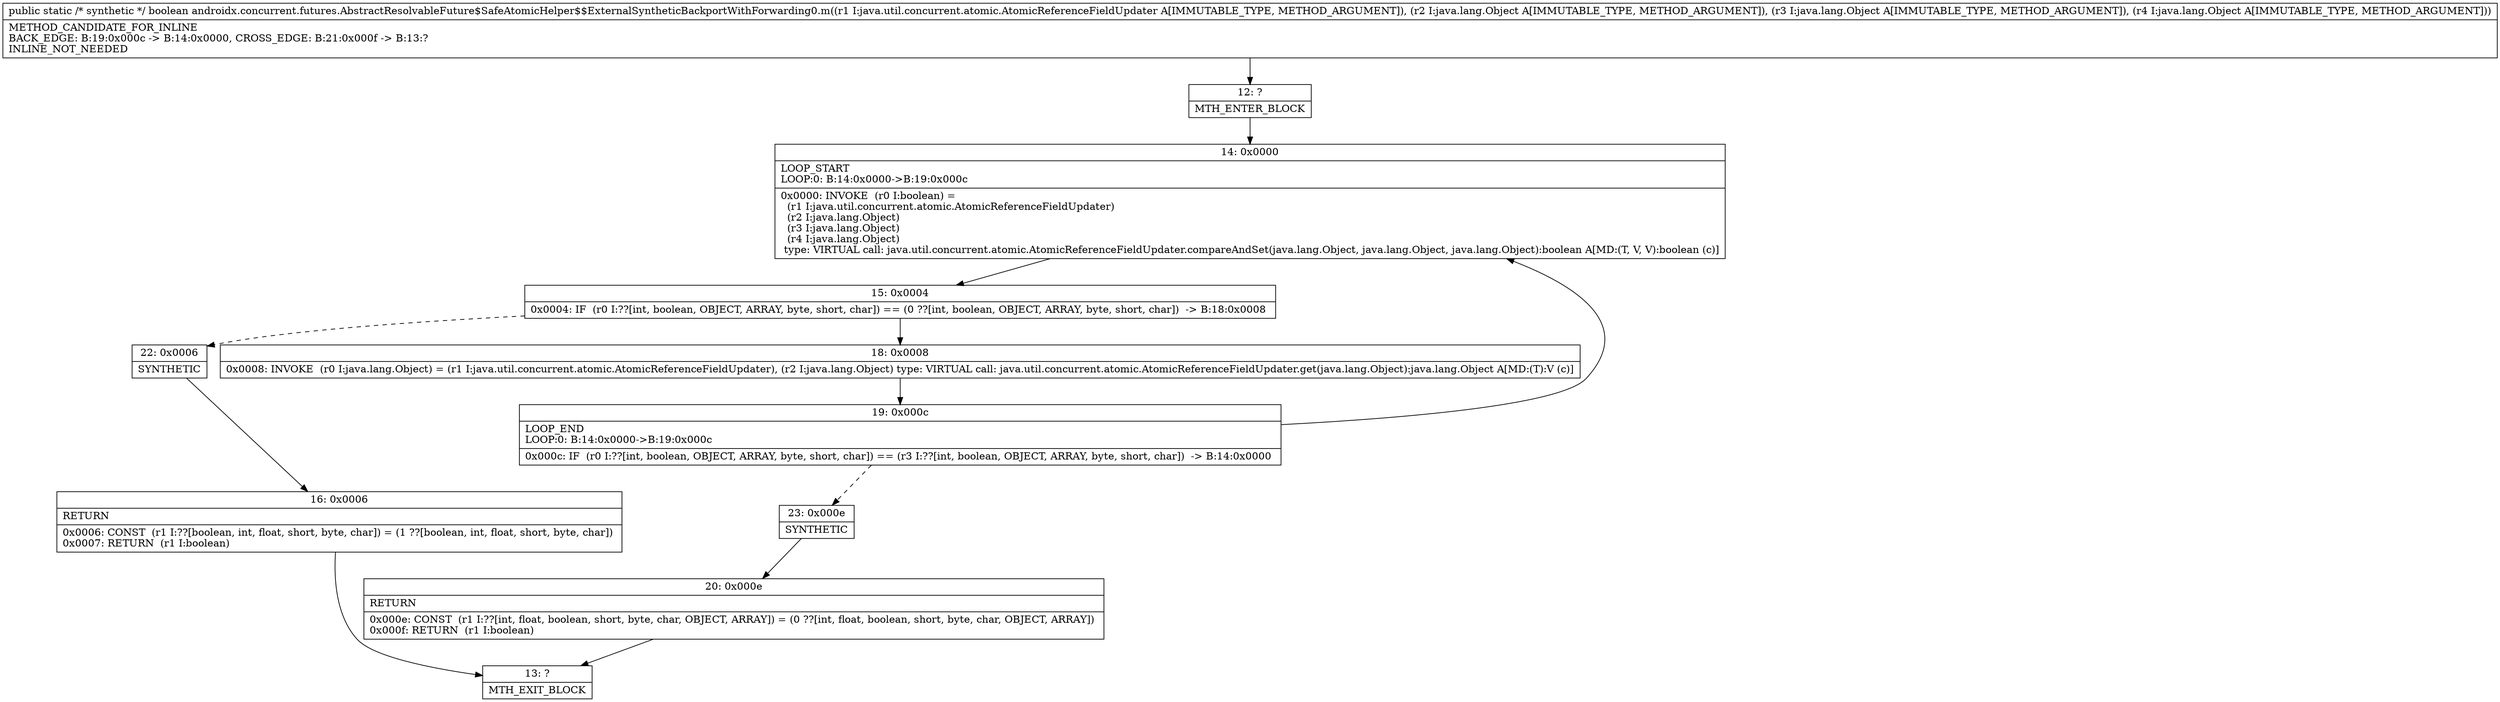 digraph "CFG forandroidx.concurrent.futures.AbstractResolvableFuture$SafeAtomicHelper$$ExternalSyntheticBackportWithForwarding0.m(Ljava\/util\/concurrent\/atomic\/AtomicReferenceFieldUpdater;Ljava\/lang\/Object;Ljava\/lang\/Object;Ljava\/lang\/Object;)Z" {
Node_12 [shape=record,label="{12\:\ ?|MTH_ENTER_BLOCK\l}"];
Node_14 [shape=record,label="{14\:\ 0x0000|LOOP_START\lLOOP:0: B:14:0x0000\-\>B:19:0x000c\l|0x0000: INVOKE  (r0 I:boolean) = \l  (r1 I:java.util.concurrent.atomic.AtomicReferenceFieldUpdater)\l  (r2 I:java.lang.Object)\l  (r3 I:java.lang.Object)\l  (r4 I:java.lang.Object)\l type: VIRTUAL call: java.util.concurrent.atomic.AtomicReferenceFieldUpdater.compareAndSet(java.lang.Object, java.lang.Object, java.lang.Object):boolean A[MD:(T, V, V):boolean (c)]\l}"];
Node_15 [shape=record,label="{15\:\ 0x0004|0x0004: IF  (r0 I:??[int, boolean, OBJECT, ARRAY, byte, short, char]) == (0 ??[int, boolean, OBJECT, ARRAY, byte, short, char])  \-\> B:18:0x0008 \l}"];
Node_18 [shape=record,label="{18\:\ 0x0008|0x0008: INVOKE  (r0 I:java.lang.Object) = (r1 I:java.util.concurrent.atomic.AtomicReferenceFieldUpdater), (r2 I:java.lang.Object) type: VIRTUAL call: java.util.concurrent.atomic.AtomicReferenceFieldUpdater.get(java.lang.Object):java.lang.Object A[MD:(T):V (c)]\l}"];
Node_19 [shape=record,label="{19\:\ 0x000c|LOOP_END\lLOOP:0: B:14:0x0000\-\>B:19:0x000c\l|0x000c: IF  (r0 I:??[int, boolean, OBJECT, ARRAY, byte, short, char]) == (r3 I:??[int, boolean, OBJECT, ARRAY, byte, short, char])  \-\> B:14:0x0000 \l}"];
Node_23 [shape=record,label="{23\:\ 0x000e|SYNTHETIC\l}"];
Node_20 [shape=record,label="{20\:\ 0x000e|RETURN\l|0x000e: CONST  (r1 I:??[int, float, boolean, short, byte, char, OBJECT, ARRAY]) = (0 ??[int, float, boolean, short, byte, char, OBJECT, ARRAY]) \l0x000f: RETURN  (r1 I:boolean) \l}"];
Node_13 [shape=record,label="{13\:\ ?|MTH_EXIT_BLOCK\l}"];
Node_22 [shape=record,label="{22\:\ 0x0006|SYNTHETIC\l}"];
Node_16 [shape=record,label="{16\:\ 0x0006|RETURN\l|0x0006: CONST  (r1 I:??[boolean, int, float, short, byte, char]) = (1 ??[boolean, int, float, short, byte, char]) \l0x0007: RETURN  (r1 I:boolean) \l}"];
MethodNode[shape=record,label="{public static \/* synthetic *\/ boolean androidx.concurrent.futures.AbstractResolvableFuture$SafeAtomicHelper$$ExternalSyntheticBackportWithForwarding0.m((r1 I:java.util.concurrent.atomic.AtomicReferenceFieldUpdater A[IMMUTABLE_TYPE, METHOD_ARGUMENT]), (r2 I:java.lang.Object A[IMMUTABLE_TYPE, METHOD_ARGUMENT]), (r3 I:java.lang.Object A[IMMUTABLE_TYPE, METHOD_ARGUMENT]), (r4 I:java.lang.Object A[IMMUTABLE_TYPE, METHOD_ARGUMENT]))  | METHOD_CANDIDATE_FOR_INLINE\lBACK_EDGE: B:19:0x000c \-\> B:14:0x0000, CROSS_EDGE: B:21:0x000f \-\> B:13:?\lINLINE_NOT_NEEDED\l}"];
MethodNode -> Node_12;Node_12 -> Node_14;
Node_14 -> Node_15;
Node_15 -> Node_18;
Node_15 -> Node_22[style=dashed];
Node_18 -> Node_19;
Node_19 -> Node_14;
Node_19 -> Node_23[style=dashed];
Node_23 -> Node_20;
Node_20 -> Node_13;
Node_22 -> Node_16;
Node_16 -> Node_13;
}


